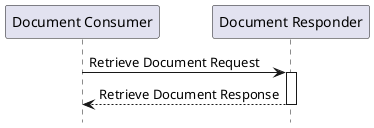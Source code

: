 @startuml
hide footbox

participant "Document Consumer" as C
participant "Document Responder" as R

C -> R : Retrieve Document Request
activate R
R --> C : Retrieve Document Response
deactivate R


@enduml